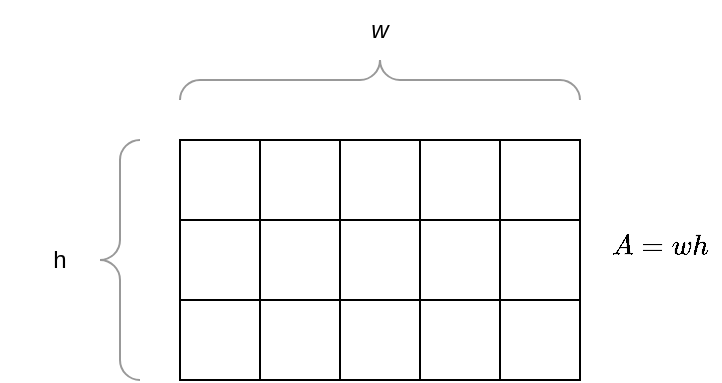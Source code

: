 <mxfile version="22.0.2" type="device">
  <diagram name="Page-1" id="2MmiYE_NnU6ER8rO9LEM">
    <mxGraphModel dx="984" dy="633" grid="1" gridSize="10" guides="1" tooltips="1" connect="1" arrows="1" fold="1" page="1" pageScale="1" pageWidth="850" pageHeight="1100" math="1" shadow="0">
      <root>
        <mxCell id="0" />
        <mxCell id="1" parent="0" />
        <mxCell id="SLrLi3Bl02S0AS_pH_w4-2" value="" style="rounded=0;whiteSpace=wrap;html=1;fillColor=none;" parent="1" vertex="1">
          <mxGeometry x="200" y="200" width="200" height="120" as="geometry" />
        </mxCell>
        <mxCell id="SLrLi3Bl02S0AS_pH_w4-3" value="" style="rounded=0;whiteSpace=wrap;html=1;fillColor=none;" parent="1" vertex="1">
          <mxGeometry x="200" y="200" width="40" height="40" as="geometry" />
        </mxCell>
        <mxCell id="SLrLi3Bl02S0AS_pH_w4-4" value="" style="rounded=0;whiteSpace=wrap;html=1;fillColor=none;" parent="1" vertex="1">
          <mxGeometry x="240" y="200" width="40" height="40" as="geometry" />
        </mxCell>
        <mxCell id="SLrLi3Bl02S0AS_pH_w4-5" value="" style="rounded=0;whiteSpace=wrap;html=1;fillColor=none;" parent="1" vertex="1">
          <mxGeometry x="280" y="200" width="40" height="40" as="geometry" />
        </mxCell>
        <mxCell id="SLrLi3Bl02S0AS_pH_w4-6" value="" style="rounded=0;whiteSpace=wrap;html=1;fillColor=none;" parent="1" vertex="1">
          <mxGeometry x="320" y="200" width="40" height="40" as="geometry" />
        </mxCell>
        <mxCell id="SLrLi3Bl02S0AS_pH_w4-7" value="" style="rounded=0;whiteSpace=wrap;html=1;fillColor=none;" parent="1" vertex="1">
          <mxGeometry x="360" y="200" width="40" height="40" as="geometry" />
        </mxCell>
        <mxCell id="SLrLi3Bl02S0AS_pH_w4-8" value="" style="rounded=0;whiteSpace=wrap;html=1;fillColor=none;" parent="1" vertex="1">
          <mxGeometry x="200" y="240" width="40" height="40" as="geometry" />
        </mxCell>
        <mxCell id="SLrLi3Bl02S0AS_pH_w4-9" value="" style="rounded=0;whiteSpace=wrap;html=1;fillColor=none;" parent="1" vertex="1">
          <mxGeometry x="240" y="240" width="40" height="40" as="geometry" />
        </mxCell>
        <mxCell id="SLrLi3Bl02S0AS_pH_w4-10" value="" style="rounded=0;whiteSpace=wrap;html=1;fillColor=none;" parent="1" vertex="1">
          <mxGeometry x="280" y="240" width="40" height="40" as="geometry" />
        </mxCell>
        <mxCell id="SLrLi3Bl02S0AS_pH_w4-12" value="" style="rounded=0;whiteSpace=wrap;html=1;fillColor=none;" parent="1" vertex="1">
          <mxGeometry x="320" y="240" width="40" height="40" as="geometry" />
        </mxCell>
        <mxCell id="SLrLi3Bl02S0AS_pH_w4-13" value="" style="rounded=0;whiteSpace=wrap;html=1;fillColor=none;" parent="1" vertex="1">
          <mxGeometry x="360" y="240" width="40" height="40" as="geometry" />
        </mxCell>
        <mxCell id="SLrLi3Bl02S0AS_pH_w4-14" value="" style="rounded=0;whiteSpace=wrap;html=1;fillColor=none;" parent="1" vertex="1">
          <mxGeometry x="200" y="280" width="40" height="40" as="geometry" />
        </mxCell>
        <mxCell id="SLrLi3Bl02S0AS_pH_w4-15" value="" style="rounded=0;whiteSpace=wrap;html=1;fillColor=none;" parent="1" vertex="1">
          <mxGeometry x="240" y="280" width="40" height="40" as="geometry" />
        </mxCell>
        <mxCell id="SLrLi3Bl02S0AS_pH_w4-16" value="" style="rounded=0;whiteSpace=wrap;html=1;fillColor=none;" parent="1" vertex="1">
          <mxGeometry x="280" y="280" width="40" height="40" as="geometry" />
        </mxCell>
        <mxCell id="SLrLi3Bl02S0AS_pH_w4-17" value="" style="rounded=0;whiteSpace=wrap;html=1;fillColor=none;" parent="1" vertex="1">
          <mxGeometry x="320" y="280" width="40" height="40" as="geometry" />
        </mxCell>
        <mxCell id="SLrLi3Bl02S0AS_pH_w4-18" value="" style="rounded=0;whiteSpace=wrap;html=1;fillColor=none;" parent="1" vertex="1">
          <mxGeometry x="360" y="280" width="40" height="40" as="geometry" />
        </mxCell>
        <mxCell id="SLrLi3Bl02S0AS_pH_w4-19" value="" style="verticalLabelPosition=bottom;shadow=0;dashed=0;align=center;html=1;verticalAlign=top;strokeWidth=1;shape=mxgraph.mockup.markup.curlyBrace;whiteSpace=wrap;strokeColor=#999999;" parent="1" vertex="1">
          <mxGeometry x="200" y="160" width="200" height="20" as="geometry" />
        </mxCell>
        <mxCell id="SLrLi3Bl02S0AS_pH_w4-20" value="" style="labelPosition=right;align=left;strokeWidth=1;shape=mxgraph.mockup.markup.curlyBrace;html=1;shadow=0;dashed=0;strokeColor=#999999;direction=north;" parent="1" vertex="1">
          <mxGeometry x="160" y="200" width="20" height="120" as="geometry" />
        </mxCell>
        <mxCell id="SLrLi3Bl02S0AS_pH_w4-21" value="&lt;i&gt;w&lt;/i&gt;" style="text;html=1;strokeColor=none;fillColor=none;align=center;verticalAlign=middle;whiteSpace=wrap;rounded=0;" parent="1" vertex="1">
          <mxGeometry x="270" y="130" width="60" height="30" as="geometry" />
        </mxCell>
        <mxCell id="SLrLi3Bl02S0AS_pH_w4-22" value="h" style="text;html=1;strokeColor=none;fillColor=none;align=center;verticalAlign=middle;whiteSpace=wrap;rounded=0;" parent="1" vertex="1">
          <mxGeometry x="110" y="245" width="60" height="30" as="geometry" />
        </mxCell>
        <mxCell id="SLrLi3Bl02S0AS_pH_w4-23" value="&lt;i&gt;$$A=wh$$&lt;br&gt;&lt;/i&gt;" style="text;html=1;strokeColor=none;fillColor=none;align=center;verticalAlign=middle;whiteSpace=wrap;rounded=0;" parent="1" vertex="1">
          <mxGeometry x="410" y="245" width="60" height="30" as="geometry" />
        </mxCell>
      </root>
    </mxGraphModel>
  </diagram>
</mxfile>
